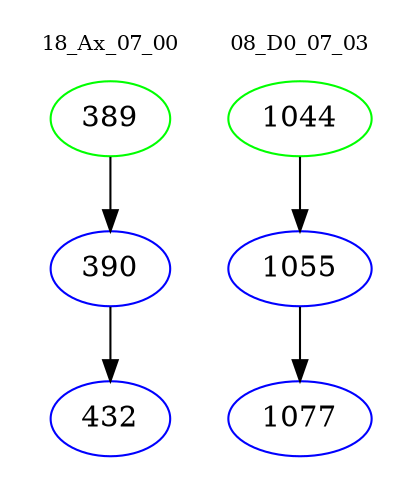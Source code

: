 digraph{
subgraph cluster_0 {
color = white
label = "18_Ax_07_00";
fontsize=10;
T0_389 [label="389", color="green"]
T0_389 -> T0_390 [color="black"]
T0_390 [label="390", color="blue"]
T0_390 -> T0_432 [color="black"]
T0_432 [label="432", color="blue"]
}
subgraph cluster_1 {
color = white
label = "08_D0_07_03";
fontsize=10;
T1_1044 [label="1044", color="green"]
T1_1044 -> T1_1055 [color="black"]
T1_1055 [label="1055", color="blue"]
T1_1055 -> T1_1077 [color="black"]
T1_1077 [label="1077", color="blue"]
}
}
